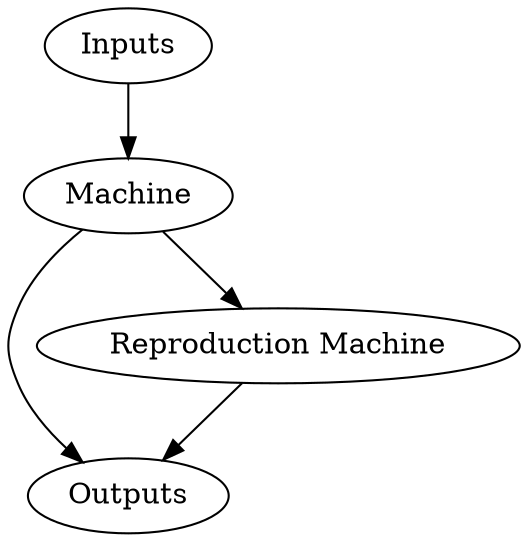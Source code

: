 digraph 
  {
    "Inputs" -> "Machine" [ label = ""           ];
    "Machine" -> "Outputs" [ label = ""           ];
    "Machine" -> "Reproduction Machine" [ label = ""           ];
    "Reproduction Machine" -> "Outputs" [ label = ""           ];
  }
